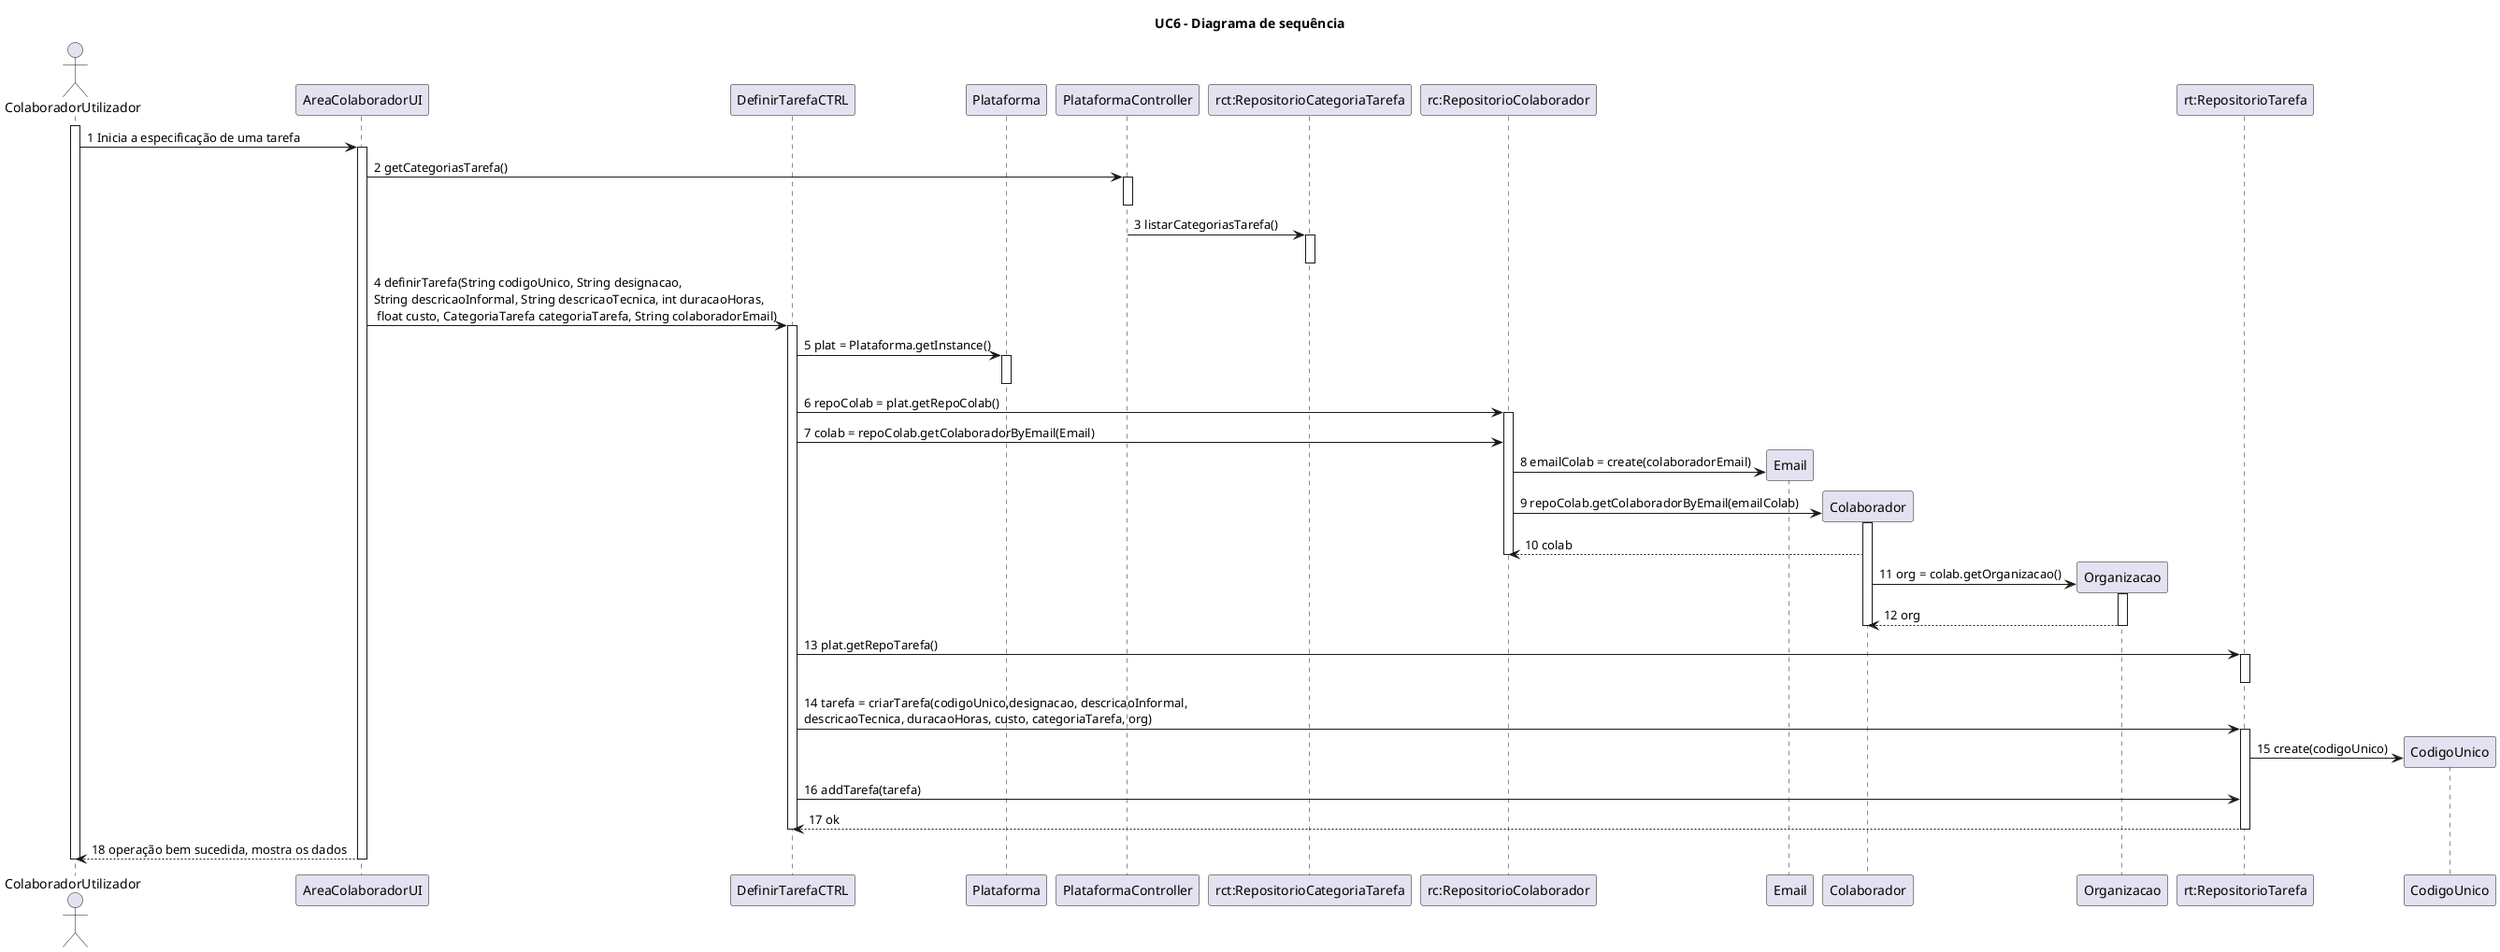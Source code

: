 @startuml_sd_uc6

title UC6 - Diagrama de sequência

actor ColaboradorUtilizador
participant AreaColaboradorUI
participant DefinirTarefaCTRL
participant Plataforma

activate ColaboradorUtilizador

ColaboradorUtilizador -> AreaColaboradorUI: 1 Inicia a especificação de uma tarefa
activate AreaColaboradorUI
AreaColaboradorUI -> PlataformaController: 2 getCategoriasTarefa()
activate PlataformaController
deactivate PlataformaController
PlataformaController -> "rct:RepositorioCategoriaTarefa" : 3 listarCategoriasTarefa()
activate "rct:RepositorioCategoriaTarefa"
deactivate "rct:RepositorioCategoriaTarefa"
AreaColaboradorUI -> DefinirTarefaCTRL: 4 definirTarefa(String codigoUnico, String designacao, \nString descricaoInformal, String descricaoTecnica, int duracaoHoras,\n float custo, CategoriaTarefa categoriaTarefa, String colaboradorEmail)
activate DefinirTarefaCTRL
DefinirTarefaCTRL -> Plataforma: 5 plat = Plataforma.getInstance()
activate Plataforma
deactivate Plataforma
DefinirTarefaCTRL -> "rc:RepositorioColaborador" : 6 repoColab = plat.getRepoColab()
activate "rc:RepositorioColaborador"
DefinirTarefaCTRL -> "rc:RepositorioColaborador" : 7 colab = repoColab.getColaboradorByEmail(Email)
"rc:RepositorioColaborador" -> Email ** :  8 emailColab = create(colaboradorEmail)
"rc:RepositorioColaborador" -> Colaborador ** : 9 repoColab.getColaboradorByEmail(emailColab)
activate Colaborador
Colaborador --> "rc:RepositorioColaborador" : 10 colab
deactivate "rc:RepositorioColaborador"
Colaborador -> Organizacao ** : 11 org = colab.getOrganizacao()
activate Organizacao
Organizacao --> Colaborador : 12 org
deactivate Organizacao
deactivate Colaborador
DefinirTarefaCTRL -> "rt:RepositorioTarefa" : 13 plat.getRepoTarefa()
activate "rt:RepositorioTarefa"
deactivate "rt:RepositorioTarefa"
DefinirTarefaCTRL -> "rt:RepositorioTarefa" : 14 tarefa = criarTarefa(codigoUnico,designacao, descricaoInformal, \ndescricaoTecnica, duracaoHoras, custo, categoriaTarefa, org)
activate "rt:RepositorioTarefa"
"rt:RepositorioTarefa" -> CodigoUnico** : 15 create(codigoUnico)
DefinirTarefaCTRL -> "rt:RepositorioTarefa" : 16 addTarefa(tarefa)
"rt:RepositorioTarefa" --> DefinirTarefaCTRL : 17 ok
deactivate "rt:RepositorioTarefa"
deactivate DefinirTarefaCTRL
AreaColaboradorUI --> ColaboradorUtilizador : 18 operação bem sucedida, mostra os dados
deactivate AreaColaboradorUI
deactivate ColaboradorUtilizador
@enduml_sd_uc6